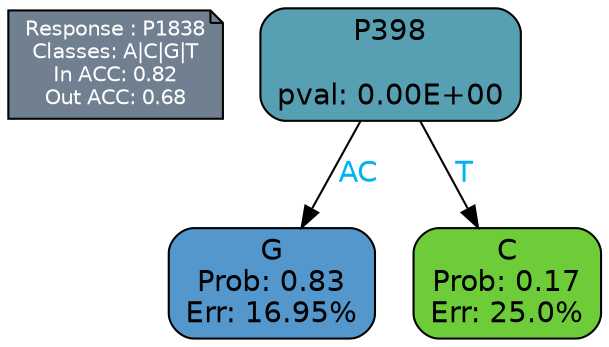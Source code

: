 digraph Tree {
node [shape=box, style="filled, rounded", color="black", fontname=helvetica] ;
graph [ranksep=equally, splines=polylines, bgcolor=transparent, dpi=600] ;
edge [fontname=helvetica] ;
LEGEND [label="Response : P1838
Classes: A|C|G|T
In ACC: 0.82
Out ACC: 0.68
",shape=note,align=left,style=filled,fillcolor="slategray",fontcolor="white",fontsize=10];1 [label="P398

pval: 0.00E+00", fillcolor="#57a0b4"] ;
2 [label="G
Prob: 0.83
Err: 16.95%", fillcolor="#5397cd"] ;
3 [label="C
Prob: 0.17
Err: 25.0%", fillcolor="#6ecc39"] ;
1 -> 2 [label="AC",fontcolor=deepskyblue2] ;
1 -> 3 [label="T",fontcolor=deepskyblue2] ;
{rank = same; 2;3;}{rank = same; LEGEND;1;}}